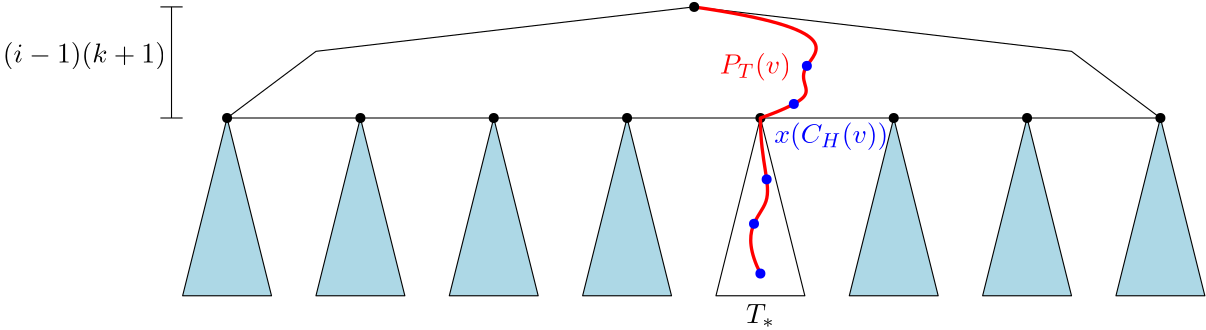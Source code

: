 <?xml version="1.0"?>
<!DOCTYPE ipe SYSTEM "ipe.dtd">
<ipe version="70206" creator="Ipe 7.2.7">
<info created="D:20200225214259" modified="D:20200225214449"/>
<ipestyle name="basic">
<symbol name="arrow/arc(spx)">
<path stroke="sym-stroke" fill="sym-stroke" pen="sym-pen">
0 0 m
-1 0.333 l
-1 -0.333 l
h
</path>
</symbol>
<symbol name="arrow/farc(spx)">
<path stroke="sym-stroke" fill="white" pen="sym-pen">
0 0 m
-1 0.333 l
-1 -0.333 l
h
</path>
</symbol>
<symbol name="arrow/ptarc(spx)">
<path stroke="sym-stroke" fill="sym-stroke" pen="sym-pen">
0 0 m
-1 0.333 l
-0.8 0 l
-1 -0.333 l
h
</path>
</symbol>
<symbol name="arrow/fptarc(spx)">
<path stroke="sym-stroke" fill="white" pen="sym-pen">
0 0 m
-1 0.333 l
-0.8 0 l
-1 -0.333 l
h
</path>
</symbol>
<symbol name="mark/circle(sx)" transformations="translations">
<path fill="sym-stroke">
0.6 0 0 0.6 0 0 e
0.4 0 0 0.4 0 0 e
</path>
</symbol>
<symbol name="mark/disk(sx)" transformations="translations">
<path fill="sym-stroke">
0.6 0 0 0.6 0 0 e
</path>
</symbol>
<symbol name="mark/fdisk(sfx)" transformations="translations">
<group>
<path fill="sym-fill">
0.5 0 0 0.5 0 0 e
</path>
<path fill="sym-stroke" fillrule="eofill">
0.6 0 0 0.6 0 0 e
0.4 0 0 0.4 0 0 e
</path>
</group>
</symbol>
<symbol name="mark/box(sx)" transformations="translations">
<path fill="sym-stroke" fillrule="eofill">
-0.6 -0.6 m
0.6 -0.6 l
0.6 0.6 l
-0.6 0.6 l
h
-0.4 -0.4 m
0.4 -0.4 l
0.4 0.4 l
-0.4 0.4 l
h
</path>
</symbol>
<symbol name="mark/square(sx)" transformations="translations">
<path fill="sym-stroke">
-0.6 -0.6 m
0.6 -0.6 l
0.6 0.6 l
-0.6 0.6 l
h
</path>
</symbol>
<symbol name="mark/fsquare(sfx)" transformations="translations">
<group>
<path fill="sym-fill">
-0.5 -0.5 m
0.5 -0.5 l
0.5 0.5 l
-0.5 0.5 l
h
</path>
<path fill="sym-stroke" fillrule="eofill">
-0.6 -0.6 m
0.6 -0.6 l
0.6 0.6 l
-0.6 0.6 l
h
-0.4 -0.4 m
0.4 -0.4 l
0.4 0.4 l
-0.4 0.4 l
h
</path>
</group>
</symbol>
<symbol name="mark/cross(sx)" transformations="translations">
<group>
<path fill="sym-stroke">
-0.43 -0.57 m
0.57 0.43 l
0.43 0.57 l
-0.57 -0.43 l
h
</path>
<path fill="sym-stroke">
-0.43 0.57 m
0.57 -0.43 l
0.43 -0.57 l
-0.57 0.43 l
h
</path>
</group>
</symbol>
<symbol name="arrow/fnormal(spx)">
<path stroke="sym-stroke" fill="white" pen="sym-pen">
0 0 m
-1 0.333 l
-1 -0.333 l
h
</path>
</symbol>
<symbol name="arrow/pointed(spx)">
<path stroke="sym-stroke" fill="sym-stroke" pen="sym-pen">
0 0 m
-1 0.333 l
-0.8 0 l
-1 -0.333 l
h
</path>
</symbol>
<symbol name="arrow/fpointed(spx)">
<path stroke="sym-stroke" fill="white" pen="sym-pen">
0 0 m
-1 0.333 l
-0.8 0 l
-1 -0.333 l
h
</path>
</symbol>
<symbol name="arrow/linear(spx)">
<path stroke="sym-stroke" pen="sym-pen">
-1 0.333 m
0 0 l
-1 -0.333 l
</path>
</symbol>
<symbol name="arrow/fdouble(spx)">
<path stroke="sym-stroke" fill="white" pen="sym-pen">
0 0 m
-1 0.333 l
-1 -0.333 l
h
-1 0 m
-2 0.333 l
-2 -0.333 l
h
</path>
</symbol>
<symbol name="arrow/double(spx)">
<path stroke="sym-stroke" fill="sym-stroke" pen="sym-pen">
0 0 m
-1 0.333 l
-1 -0.333 l
h
-1 0 m
-2 0.333 l
-2 -0.333 l
h
</path>
</symbol>
<pen name="heavier" value="0.8"/>
<pen name="fat" value="1.2"/>
<pen name="ultrafat" value="2"/>
<symbolsize name="large" value="5"/>
<symbolsize name="small" value="2"/>
<symbolsize name="tiny" value="1.1"/>
<arrowsize name="large" value="10"/>
<arrowsize name="small" value="5"/>
<arrowsize name="tiny" value="3"/>
<color name="red" value="1 0 0"/>
<color name="green" value="0 1 0"/>
<color name="blue" value="0 0 1"/>
<color name="yellow" value="1 1 0"/>
<color name="orange" value="1 0.647 0"/>
<color name="gold" value="1 0.843 0"/>
<color name="purple" value="0.627 0.125 0.941"/>
<color name="gray" value="0.745"/>
<color name="brown" value="0.647 0.165 0.165"/>
<color name="navy" value="0 0 0.502"/>
<color name="pink" value="1 0.753 0.796"/>
<color name="seagreen" value="0.18 0.545 0.341"/>
<color name="turquoise" value="0.251 0.878 0.816"/>
<color name="violet" value="0.933 0.51 0.933"/>
<color name="darkblue" value="0 0 0.545"/>
<color name="darkcyan" value="0 0.545 0.545"/>
<color name="darkgray" value="0.663"/>
<color name="darkgreen" value="0 0.392 0"/>
<color name="darkmagenta" value="0.545 0 0.545"/>
<color name="darkorange" value="1 0.549 0"/>
<color name="darkred" value="0.545 0 0"/>
<color name="lightblue" value="0.678 0.847 0.902"/>
<color name="lightcyan" value="0.878 1 1"/>
<color name="lightgray" value="0.827"/>
<color name="lightgreen" value="0.565 0.933 0.565"/>
<color name="lightyellow" value="1 1 0.878"/>
<dashstyle name="dashed" value="[4] 0"/>
<dashstyle name="dotted" value="[1 3] 0"/>
<dashstyle name="dash dotted" value="[4 2 1 2] 0"/>
<dashstyle name="dash dot dotted" value="[4 2 1 2 1 2] 0"/>
<textsize name="large" value="\large"/>
<textsize name="Large" value="\Large"/>
<textsize name="LARGE" value="\LARGE"/>
<textsize name="huge" value="\huge"/>
<textsize name="Huge" value="\Huge"/>
<textsize name="small" value="\small"/>
<textsize name="footnote" value="\footnotesize"/>
<textsize name="tiny" value="\tiny"/>
<textstyle name="center" begin="\begin{center}" end="\end{center}"/>
<textstyle name="itemize" begin="\begin{itemize}" end="\end{itemize}"/>
<textstyle name="item" begin="\begin{itemize}\item{}" end="\end{itemize}"/>
<gridsize name="4 pts" value="4"/>
<gridsize name="8 pts (~3 mm)" value="8"/>
<gridsize name="16 pts (~6 mm)" value="16"/>
<gridsize name="32 pts (~12 mm)" value="32"/>
<gridsize name="10 pts (~3.5 mm)" value="10"/>
<gridsize name="20 pts (~7 mm)" value="20"/>
<gridsize name="14 pts (~5 mm)" value="14"/>
<gridsize name="28 pts (~10 mm)" value="28"/>
<gridsize name="56 pts (~20 mm)" value="56"/>
<anglesize name="90 deg" value="90"/>
<anglesize name="60 deg" value="60"/>
<anglesize name="45 deg" value="45"/>
<anglesize name="30 deg" value="30"/>
<anglesize name="22.5 deg" value="22.5"/>
<opacity name="10%" value="0.1"/>
<opacity name="30%" value="0.3"/>
<opacity name="50%" value="0.5"/>
<opacity name="75%" value="0.75"/>
<tiling name="falling" angle="-60" step="4" width="1"/>
<tiling name="rising" angle="30" step="4" width="1"/>
</ipestyle>
<page>
<layer name="alpha"/>
<view layers="alpha" active="alpha"/>
<path layer="alpha" stroke="black" fill="lightblue">
128 640 m
112 576 l
144 576 l
h
</path>
<use name="mark/disk(sx)" pos="128 640" size="normal" stroke="black"/>
<path matrix="1 0 0 1 48 0" stroke="black" fill="lightblue">
128 640 m
112 576 l
144 576 l
h
</path>
<use matrix="1 0 0 1 48 0" name="mark/disk(sx)" pos="128 640" size="normal" stroke="black"/>
<path matrix="1 0 0 1 96 0" stroke="black" fill="lightblue">
128 640 m
112 576 l
144 576 l
h
</path>
<use matrix="1 0 0 1 96 0" name="mark/disk(sx)" pos="128 640" size="normal" stroke="black"/>
<path matrix="1 0 0 1 144 0" stroke="black" fill="lightblue">
128 640 m
112 576 l
144 576 l
h
</path>
<use matrix="1 0 0 1 144 0" name="mark/disk(sx)" pos="128 640" size="normal" stroke="black"/>
<path matrix="1 0 0 1 192 0" stroke="black">
128 640 m
112 576 l
144 576 l
h
</path>
<use matrix="1 0 0 1 192 0" name="mark/disk(sx)" pos="128 640" size="normal" stroke="black"/>
<path matrix="1 0 0 1 240 0" stroke="black" fill="lightblue">
128 640 m
112 576 l
144 576 l
h
</path>
<use matrix="1 0 0 1 240 0" name="mark/disk(sx)" pos="128 640" size="normal" stroke="black"/>
<path matrix="1 0 0 1 288 0" stroke="black" fill="lightblue">
128 640 m
112 576 l
144 576 l
h
</path>
<use matrix="1 0 0 1 288 0" name="mark/disk(sx)" pos="128 640" size="normal" stroke="black"/>
<path matrix="1 0 0 1 336 0" stroke="black" fill="lightblue">
128 640 m
112 576 l
144 576 l
h
</path>
<use matrix="1 0 0 1 336 0" name="mark/disk(sx)" pos="128 640" size="normal" stroke="black"/>
<path stroke="black">
128 640 m
160 664 l
296 680 l
432 664 l
464 640 l
h
</path>
<path stroke="red" pen="fat" cap="1">
296 680 m
352 672
328 656
344 648
320 640
320 640 c
</path>
<path stroke="red" pen="fat">
320 640 m
320 624
328 608
312 600
320 584 c
</path>
<use name="mark/disk(sx)" pos="320 584" size="normal" stroke="blue"/>
<use name="mark/disk(sx)" pos="317.694 601.919" size="normal" stroke="blue"/>
<use name="mark/disk(sx)" pos="322.246 617.913" size="normal" stroke="blue"/>
<use name="mark/disk(sx)" pos="332.038 645.055" size="normal" stroke="blue"/>
<use name="mark/disk(sx)" pos="336.727 658.762" size="normal" stroke="blue"/>
<text matrix="1 0 0 1 0 13" transformations="translations" pos="320 560" stroke="black" type="label" width="10.402" height="6.812" depth="1.49" halign="center" valign="top" style="math">T_*</text>
<text matrix="1 0 0 1 -51 -49" transformations="translations" pos="376 680" stroke="blue" type="label" width="41.055" height="7.473" depth="2.49" valign="baseline" style="math">x(C_H(v))</text>
<text matrix="1 0 0 1 11 0" transformations="translations" pos="320 656" stroke="red" type="label" width="25.608" height="7.473" depth="2.49" halign="right" valign="baseline" style="math">P_T(v)</text>
<use name="mark/disk(sx)" pos="296.157 679.982" size="normal" stroke="black"/>
<path stroke="black">
108 680 m
108 640 l
</path>
<path stroke="black">
104 680 m
112 680 l
</path>
<path stroke="black">
104 640 m
112 640 l
</path>
<text matrix="1 0 0 1 26 0" transformations="translations" pos="80 660" stroke="black" type="label" width="58.746" height="7.473" depth="2.49" halign="right" valign="baseline" style="math">(i-1)(k+1)</text>
</page>
</ipe>
